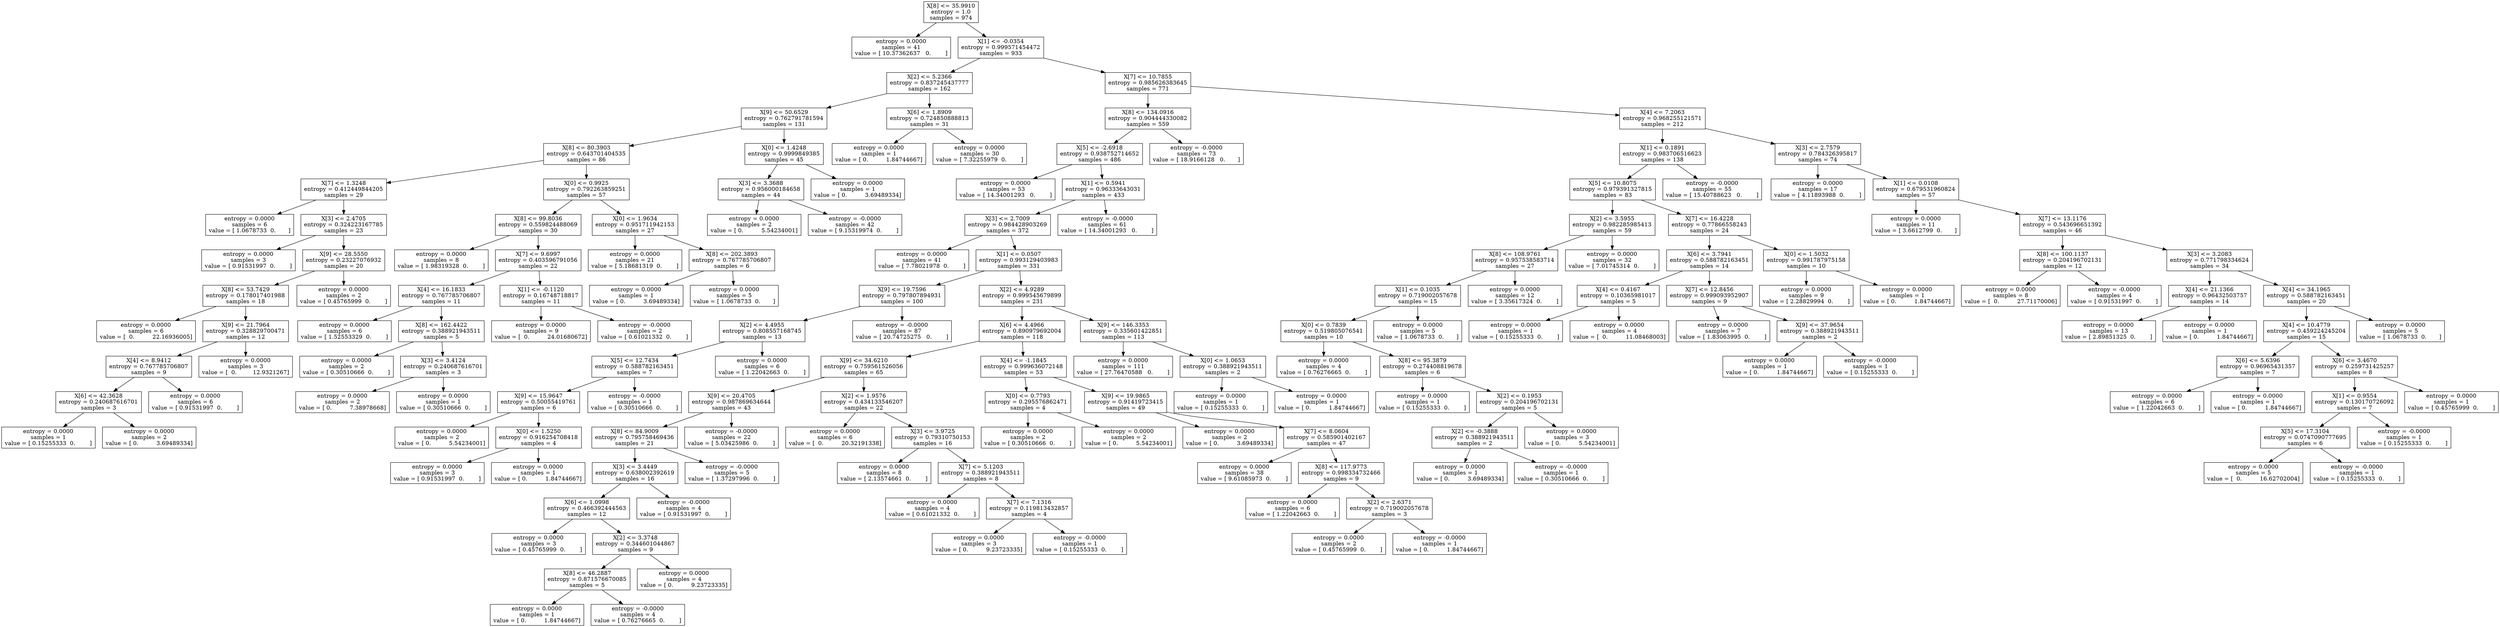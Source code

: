 digraph Tree {
0 [label="X[8] <= 35.9910\nentropy = 1.0\nsamples = 974", shape="box"] ;
1 [label="entropy = 0.0000\nsamples = 41\nvalue = [ 10.37362637   0.        ]", shape="box"] ;
0 -> 1 ;
2 [label="X[1] <= -0.0354\nentropy = 0.999571454472\nsamples = 933", shape="box"] ;
0 -> 2 ;
3 [label="X[2] <= 5.2366\nentropy = 0.837245437777\nsamples = 162", shape="box"] ;
2 -> 3 ;
4 [label="X[9] <= 50.6529\nentropy = 0.762791781594\nsamples = 131", shape="box"] ;
3 -> 4 ;
5 [label="X[8] <= 80.3903\nentropy = 0.643701404535\nsamples = 86", shape="box"] ;
4 -> 5 ;
6 [label="X[7] <= 1.3248\nentropy = 0.412449844205\nsamples = 29", shape="box"] ;
5 -> 6 ;
7 [label="entropy = 0.0000\nsamples = 6\nvalue = [ 1.0678733  0.       ]", shape="box"] ;
6 -> 7 ;
8 [label="X[3] <= 2.4705\nentropy = 0.324223167785\nsamples = 23", shape="box"] ;
6 -> 8 ;
9 [label="entropy = 0.0000\nsamples = 3\nvalue = [ 0.91531997  0.        ]", shape="box"] ;
8 -> 9 ;
10 [label="X[9] <= 28.5550\nentropy = 0.23227076932\nsamples = 20", shape="box"] ;
8 -> 10 ;
11 [label="X[8] <= 53.7429\nentropy = 0.178017401988\nsamples = 18", shape="box"] ;
10 -> 11 ;
12 [label="entropy = 0.0000\nsamples = 6\nvalue = [  0.          22.16936005]", shape="box"] ;
11 -> 12 ;
13 [label="X[9] <= 21.7964\nentropy = 0.328829700471\nsamples = 12", shape="box"] ;
11 -> 13 ;
14 [label="X[4] <= 8.9412\nentropy = 0.767785706807\nsamples = 9", shape="box"] ;
13 -> 14 ;
15 [label="X[6] <= 42.3628\nentropy = 0.240687616701\nsamples = 3", shape="box"] ;
14 -> 15 ;
16 [label="entropy = 0.0000\nsamples = 1\nvalue = [ 0.15255333  0.        ]", shape="box"] ;
15 -> 16 ;
17 [label="entropy = 0.0000\nsamples = 2\nvalue = [ 0.          3.69489334]", shape="box"] ;
15 -> 17 ;
18 [label="entropy = 0.0000\nsamples = 6\nvalue = [ 0.91531997  0.        ]", shape="box"] ;
14 -> 18 ;
19 [label="entropy = 0.0000\nsamples = 3\nvalue = [  0.         12.9321267]", shape="box"] ;
13 -> 19 ;
20 [label="entropy = 0.0000\nsamples = 2\nvalue = [ 0.45765999  0.        ]", shape="box"] ;
10 -> 20 ;
21 [label="X[0] <= 0.9925\nentropy = 0.792263859251\nsamples = 57", shape="box"] ;
5 -> 21 ;
22 [label="X[8] <= 99.8036\nentropy = 0.559824488069\nsamples = 30", shape="box"] ;
21 -> 22 ;
23 [label="entropy = 0.0000\nsamples = 8\nvalue = [ 1.98319328  0.        ]", shape="box"] ;
22 -> 23 ;
24 [label="X[7] <= 9.6997\nentropy = 0.403596791056\nsamples = 22", shape="box"] ;
22 -> 24 ;
25 [label="X[4] <= 16.1833\nentropy = 0.767785706807\nsamples = 11", shape="box"] ;
24 -> 25 ;
26 [label="entropy = 0.0000\nsamples = 6\nvalue = [ 1.52553329  0.        ]", shape="box"] ;
25 -> 26 ;
27 [label="X[8] <= 162.4422\nentropy = 0.388921943511\nsamples = 5", shape="box"] ;
25 -> 27 ;
28 [label="entropy = 0.0000\nsamples = 2\nvalue = [ 0.30510666  0.        ]", shape="box"] ;
27 -> 28 ;
29 [label="X[3] <= 3.4124\nentropy = 0.240687616701\nsamples = 3", shape="box"] ;
27 -> 29 ;
30 [label="entropy = 0.0000\nsamples = 2\nvalue = [ 0.          7.38978668]", shape="box"] ;
29 -> 30 ;
31 [label="entropy = 0.0000\nsamples = 1\nvalue = [ 0.30510666  0.        ]", shape="box"] ;
29 -> 31 ;
32 [label="X[1] <= -0.1120\nentropy = 0.16748718817\nsamples = 11", shape="box"] ;
24 -> 32 ;
33 [label="entropy = 0.0000\nsamples = 9\nvalue = [  0.          24.01680672]", shape="box"] ;
32 -> 33 ;
34 [label="entropy = -0.0000\nsamples = 2\nvalue = [ 0.61021332  0.        ]", shape="box"] ;
32 -> 34 ;
35 [label="X[0] <= 1.9634\nentropy = 0.951711942153\nsamples = 27", shape="box"] ;
21 -> 35 ;
36 [label="entropy = 0.0000\nsamples = 21\nvalue = [ 5.18681319  0.        ]", shape="box"] ;
35 -> 36 ;
37 [label="X[8] <= 202.3893\nentropy = 0.767785706807\nsamples = 6", shape="box"] ;
35 -> 37 ;
38 [label="entropy = 0.0000\nsamples = 1\nvalue = [ 0.          3.69489334]", shape="box"] ;
37 -> 38 ;
39 [label="entropy = 0.0000\nsamples = 5\nvalue = [ 1.0678733  0.       ]", shape="box"] ;
37 -> 39 ;
40 [label="X[0] <= 1.4248\nentropy = 0.9999849385\nsamples = 45", shape="box"] ;
4 -> 40 ;
41 [label="X[3] <= 3.3688\nentropy = 0.956000184658\nsamples = 44", shape="box"] ;
40 -> 41 ;
42 [label="entropy = 0.0000\nsamples = 2\nvalue = [ 0.          5.54234001]", shape="box"] ;
41 -> 42 ;
43 [label="entropy = -0.0000\nsamples = 42\nvalue = [ 9.15319974  0.        ]", shape="box"] ;
41 -> 43 ;
44 [label="entropy = 0.0000\nsamples = 1\nvalue = [ 0.          3.69489334]", shape="box"] ;
40 -> 44 ;
45 [label="X[6] <= 1.8909\nentropy = 0.724850888813\nsamples = 31", shape="box"] ;
3 -> 45 ;
46 [label="entropy = 0.0000\nsamples = 1\nvalue = [ 0.          1.84744667]", shape="box"] ;
45 -> 46 ;
47 [label="entropy = 0.0000\nsamples = 30\nvalue = [ 7.32255979  0.        ]", shape="box"] ;
45 -> 47 ;
48 [label="X[7] <= 10.7855\nentropy = 0.985626383645\nsamples = 771", shape="box"] ;
2 -> 48 ;
49 [label="X[8] <= 134.0916\nentropy = 0.904444330082\nsamples = 559", shape="box"] ;
48 -> 49 ;
50 [label="X[5] <= -2.6918\nentropy = 0.938752714652\nsamples = 486", shape="box"] ;
49 -> 50 ;
51 [label="entropy = 0.0000\nsamples = 53\nvalue = [ 14.34001293   0.        ]", shape="box"] ;
50 -> 51 ;
52 [label="X[1] <= 0.5941\nentropy = 0.96333643031\nsamples = 433", shape="box"] ;
50 -> 52 ;
53 [label="X[3] <= 2.7009\nentropy = 0.984428903269\nsamples = 372", shape="box"] ;
52 -> 53 ;
54 [label="entropy = 0.0000\nsamples = 41\nvalue = [ 7.78021978  0.        ]", shape="box"] ;
53 -> 54 ;
55 [label="X[1] <= 0.0507\nentropy = 0.993129403983\nsamples = 331", shape="box"] ;
53 -> 55 ;
56 [label="X[9] <= 19.7596\nentropy = 0.797807894931\nsamples = 100", shape="box"] ;
55 -> 56 ;
57 [label="X[2] <= 4.4955\nentropy = 0.808557168745\nsamples = 13", shape="box"] ;
56 -> 57 ;
58 [label="X[5] <= 12.7434\nentropy = 0.588782163451\nsamples = 7", shape="box"] ;
57 -> 58 ;
59 [label="X[9] <= 15.9647\nentropy = 0.50055419761\nsamples = 6", shape="box"] ;
58 -> 59 ;
60 [label="entropy = 0.0000\nsamples = 2\nvalue = [ 0.          5.54234001]", shape="box"] ;
59 -> 60 ;
61 [label="X[0] <= 1.5250\nentropy = 0.916254708418\nsamples = 4", shape="box"] ;
59 -> 61 ;
62 [label="entropy = 0.0000\nsamples = 3\nvalue = [ 0.91531997  0.        ]", shape="box"] ;
61 -> 62 ;
63 [label="entropy = 0.0000\nsamples = 1\nvalue = [ 0.          1.84744667]", shape="box"] ;
61 -> 63 ;
64 [label="entropy = -0.0000\nsamples = 1\nvalue = [ 0.30510666  0.        ]", shape="box"] ;
58 -> 64 ;
65 [label="entropy = 0.0000\nsamples = 6\nvalue = [ 1.22042663  0.        ]", shape="box"] ;
57 -> 65 ;
66 [label="entropy = -0.0000\nsamples = 87\nvalue = [ 20.74725275   0.        ]", shape="box"] ;
56 -> 66 ;
67 [label="X[2] <= 4.9289\nentropy = 0.999545679899\nsamples = 231", shape="box"] ;
55 -> 67 ;
68 [label="X[6] <= 4.4966\nentropy = 0.890979692004\nsamples = 118", shape="box"] ;
67 -> 68 ;
69 [label="X[9] <= 34.6210\nentropy = 0.759561526056\nsamples = 65", shape="box"] ;
68 -> 69 ;
70 [label="X[9] <= 20.4705\nentropy = 0.987869634644\nsamples = 43", shape="box"] ;
69 -> 70 ;
71 [label="X[8] <= 84.9009\nentropy = 0.795758469436\nsamples = 21", shape="box"] ;
70 -> 71 ;
72 [label="X[3] <= 3.4449\nentropy = 0.638002392619\nsamples = 16", shape="box"] ;
71 -> 72 ;
73 [label="X[6] <= 1.0998\nentropy = 0.466392444563\nsamples = 12", shape="box"] ;
72 -> 73 ;
74 [label="entropy = 0.0000\nsamples = 3\nvalue = [ 0.45765999  0.        ]", shape="box"] ;
73 -> 74 ;
75 [label="X[2] <= 3.3748\nentropy = 0.344601044867\nsamples = 9", shape="box"] ;
73 -> 75 ;
76 [label="X[8] <= 46.2887\nentropy = 0.871576670085\nsamples = 5", shape="box"] ;
75 -> 76 ;
77 [label="entropy = 0.0000\nsamples = 1\nvalue = [ 0.          1.84744667]", shape="box"] ;
76 -> 77 ;
78 [label="entropy = -0.0000\nsamples = 4\nvalue = [ 0.76276665  0.        ]", shape="box"] ;
76 -> 78 ;
79 [label="entropy = 0.0000\nsamples = 4\nvalue = [ 0.          9.23723335]", shape="box"] ;
75 -> 79 ;
80 [label="entropy = -0.0000\nsamples = 4\nvalue = [ 0.91531997  0.        ]", shape="box"] ;
72 -> 80 ;
81 [label="entropy = -0.0000\nsamples = 5\nvalue = [ 1.37297996  0.        ]", shape="box"] ;
71 -> 81 ;
82 [label="entropy = -0.0000\nsamples = 22\nvalue = [ 5.03425986  0.        ]", shape="box"] ;
70 -> 82 ;
83 [label="X[2] <= 1.9576\nentropy = 0.434133546207\nsamples = 22", shape="box"] ;
69 -> 83 ;
84 [label="entropy = 0.0000\nsamples = 6\nvalue = [  0.          20.32191338]", shape="box"] ;
83 -> 84 ;
85 [label="X[3] <= 3.9725\nentropy = 0.79310750153\nsamples = 16", shape="box"] ;
83 -> 85 ;
86 [label="entropy = 0.0000\nsamples = 8\nvalue = [ 2.13574661  0.        ]", shape="box"] ;
85 -> 86 ;
87 [label="X[7] <= 5.1203\nentropy = 0.388921943511\nsamples = 8", shape="box"] ;
85 -> 87 ;
88 [label="entropy = 0.0000\nsamples = 4\nvalue = [ 0.61021332  0.        ]", shape="box"] ;
87 -> 88 ;
89 [label="X[7] <= 7.1316\nentropy = 0.119813432857\nsamples = 4", shape="box"] ;
87 -> 89 ;
90 [label="entropy = 0.0000\nsamples = 3\nvalue = [ 0.          9.23723335]", shape="box"] ;
89 -> 90 ;
91 [label="entropy = -0.0000\nsamples = 1\nvalue = [ 0.15255333  0.        ]", shape="box"] ;
89 -> 91 ;
92 [label="X[4] <= -1.1845\nentropy = 0.999636072148\nsamples = 53", shape="box"] ;
68 -> 92 ;
93 [label="X[0] <= 0.7793\nentropy = 0.295576862471\nsamples = 4", shape="box"] ;
92 -> 93 ;
94 [label="entropy = 0.0000\nsamples = 2\nvalue = [ 0.30510666  0.        ]", shape="box"] ;
93 -> 94 ;
95 [label="entropy = 0.0000\nsamples = 2\nvalue = [ 0.          5.54234001]", shape="box"] ;
93 -> 95 ;
96 [label="X[9] <= 19.9865\nentropy = 0.91419723415\nsamples = 49", shape="box"] ;
92 -> 96 ;
97 [label="entropy = 0.0000\nsamples = 2\nvalue = [ 0.          3.69489334]", shape="box"] ;
96 -> 97 ;
98 [label="X[7] <= 8.0604\nentropy = 0.585901402167\nsamples = 47", shape="box"] ;
96 -> 98 ;
99 [label="entropy = 0.0000\nsamples = 38\nvalue = [ 9.61085973  0.        ]", shape="box"] ;
98 -> 99 ;
100 [label="X[8] <= 117.9773\nentropy = 0.998334732466\nsamples = 9", shape="box"] ;
98 -> 100 ;
101 [label="entropy = 0.0000\nsamples = 6\nvalue = [ 1.22042663  0.        ]", shape="box"] ;
100 -> 101 ;
102 [label="X[2] <= 2.6371\nentropy = 0.719002057678\nsamples = 3", shape="box"] ;
100 -> 102 ;
103 [label="entropy = 0.0000\nsamples = 2\nvalue = [ 0.45765999  0.        ]", shape="box"] ;
102 -> 103 ;
104 [label="entropy = -0.0000\nsamples = 1\nvalue = [ 0.          1.84744667]", shape="box"] ;
102 -> 104 ;
105 [label="X[9] <= 146.3353\nentropy = 0.335601422851\nsamples = 113", shape="box"] ;
67 -> 105 ;
106 [label="entropy = 0.0000\nsamples = 111\nvalue = [ 27.76470588   0.        ]", shape="box"] ;
105 -> 106 ;
107 [label="X[0] <= 1.0653\nentropy = 0.388921943511\nsamples = 2", shape="box"] ;
105 -> 107 ;
108 [label="entropy = 0.0000\nsamples = 1\nvalue = [ 0.15255333  0.        ]", shape="box"] ;
107 -> 108 ;
109 [label="entropy = 0.0000\nsamples = 1\nvalue = [ 0.          1.84744667]", shape="box"] ;
107 -> 109 ;
110 [label="entropy = -0.0000\nsamples = 61\nvalue = [ 14.34001293   0.        ]", shape="box"] ;
52 -> 110 ;
111 [label="entropy = -0.0000\nsamples = 73\nvalue = [ 18.9166128   0.       ]", shape="box"] ;
49 -> 111 ;
112 [label="X[4] <= 7.2063\nentropy = 0.968255121571\nsamples = 212", shape="box"] ;
48 -> 112 ;
113 [label="X[1] <= 0.1891\nentropy = 0.983706516623\nsamples = 138", shape="box"] ;
112 -> 113 ;
114 [label="X[5] <= 10.8075\nentropy = 0.979391327815\nsamples = 83", shape="box"] ;
113 -> 114 ;
115 [label="X[2] <= 3.5955\nentropy = 0.982285985413\nsamples = 59", shape="box"] ;
114 -> 115 ;
116 [label="X[8] <= 108.9761\nentropy = 0.957538583714\nsamples = 27", shape="box"] ;
115 -> 116 ;
117 [label="X[1] <= 0.1035\nentropy = 0.719002057678\nsamples = 15", shape="box"] ;
116 -> 117 ;
118 [label="X[0] <= 0.7839\nentropy = 0.519805076541\nsamples = 10", shape="box"] ;
117 -> 118 ;
119 [label="entropy = 0.0000\nsamples = 4\nvalue = [ 0.76276665  0.        ]", shape="box"] ;
118 -> 119 ;
120 [label="X[8] <= 95.3879\nentropy = 0.274408819678\nsamples = 6", shape="box"] ;
118 -> 120 ;
121 [label="entropy = 0.0000\nsamples = 1\nvalue = [ 0.15255333  0.        ]", shape="box"] ;
120 -> 121 ;
122 [label="X[2] <= 0.1953\nentropy = 0.204196702131\nsamples = 5", shape="box"] ;
120 -> 122 ;
123 [label="X[2] <= -0.3888\nentropy = 0.388921943511\nsamples = 2", shape="box"] ;
122 -> 123 ;
124 [label="entropy = 0.0000\nsamples = 1\nvalue = [ 0.          3.69489334]", shape="box"] ;
123 -> 124 ;
125 [label="entropy = -0.0000\nsamples = 1\nvalue = [ 0.30510666  0.        ]", shape="box"] ;
123 -> 125 ;
126 [label="entropy = 0.0000\nsamples = 3\nvalue = [ 0.          5.54234001]", shape="box"] ;
122 -> 126 ;
127 [label="entropy = 0.0000\nsamples = 5\nvalue = [ 1.0678733  0.       ]", shape="box"] ;
117 -> 127 ;
128 [label="entropy = 0.0000\nsamples = 12\nvalue = [ 3.35617324  0.        ]", shape="box"] ;
116 -> 128 ;
129 [label="entropy = 0.0000\nsamples = 32\nvalue = [ 7.01745314  0.        ]", shape="box"] ;
115 -> 129 ;
130 [label="X[7] <= 16.4228\nentropy = 0.77866558243\nsamples = 24", shape="box"] ;
114 -> 130 ;
131 [label="X[6] <= 3.7941\nentropy = 0.588782163451\nsamples = 14", shape="box"] ;
130 -> 131 ;
132 [label="X[4] <= 0.4167\nentropy = 0.10365981017\nsamples = 5", shape="box"] ;
131 -> 132 ;
133 [label="entropy = 0.0000\nsamples = 1\nvalue = [ 0.15255333  0.        ]", shape="box"] ;
132 -> 133 ;
134 [label="entropy = 0.0000\nsamples = 4\nvalue = [  0.          11.08468003]", shape="box"] ;
132 -> 134 ;
135 [label="X[7] <= 12.8456\nentropy = 0.999093952907\nsamples = 9", shape="box"] ;
131 -> 135 ;
136 [label="entropy = 0.0000\nsamples = 7\nvalue = [ 1.83063995  0.        ]", shape="box"] ;
135 -> 136 ;
137 [label="X[9] <= 37.9654\nentropy = 0.388921943511\nsamples = 2", shape="box"] ;
135 -> 137 ;
138 [label="entropy = 0.0000\nsamples = 1\nvalue = [ 0.          1.84744667]", shape="box"] ;
137 -> 138 ;
139 [label="entropy = -0.0000\nsamples = 1\nvalue = [ 0.15255333  0.        ]", shape="box"] ;
137 -> 139 ;
140 [label="X[0] <= 1.5032\nentropy = 0.991787975158\nsamples = 10", shape="box"] ;
130 -> 140 ;
141 [label="entropy = 0.0000\nsamples = 9\nvalue = [ 2.28829994  0.        ]", shape="box"] ;
140 -> 141 ;
142 [label="entropy = 0.0000\nsamples = 1\nvalue = [ 0.          1.84744667]", shape="box"] ;
140 -> 142 ;
143 [label="entropy = -0.0000\nsamples = 55\nvalue = [ 15.40788623   0.        ]", shape="box"] ;
113 -> 143 ;
144 [label="X[3] <= 2.7579\nentropy = 0.784326395817\nsamples = 74", shape="box"] ;
112 -> 144 ;
145 [label="entropy = 0.0000\nsamples = 17\nvalue = [ 4.11893988  0.        ]", shape="box"] ;
144 -> 145 ;
146 [label="X[1] <= 0.0108\nentropy = 0.679531960824\nsamples = 57", shape="box"] ;
144 -> 146 ;
147 [label="entropy = 0.0000\nsamples = 11\nvalue = [ 3.6612799  0.       ]", shape="box"] ;
146 -> 147 ;
148 [label="X[7] <= 13.1176\nentropy = 0.543696651392\nsamples = 46", shape="box"] ;
146 -> 148 ;
149 [label="X[8] <= 100.1137\nentropy = 0.204196702131\nsamples = 12", shape="box"] ;
148 -> 149 ;
150 [label="entropy = 0.0000\nsamples = 8\nvalue = [  0.          27.71170006]", shape="box"] ;
149 -> 150 ;
151 [label="entropy = -0.0000\nsamples = 4\nvalue = [ 0.91531997  0.        ]", shape="box"] ;
149 -> 151 ;
152 [label="X[3] <= 3.2083\nentropy = 0.771798334624\nsamples = 34", shape="box"] ;
148 -> 152 ;
153 [label="X[4] <= 21.1366\nentropy = 0.96432503757\nsamples = 14", shape="box"] ;
152 -> 153 ;
154 [label="entropy = 0.0000\nsamples = 13\nvalue = [ 2.89851325  0.        ]", shape="box"] ;
153 -> 154 ;
155 [label="entropy = 0.0000\nsamples = 1\nvalue = [ 0.          1.84744667]", shape="box"] ;
153 -> 155 ;
156 [label="X[4] <= 34.1965\nentropy = 0.588782163451\nsamples = 20", shape="box"] ;
152 -> 156 ;
157 [label="X[4] <= 10.4779\nentropy = 0.459224245204\nsamples = 15", shape="box"] ;
156 -> 157 ;
158 [label="X[6] <= 5.6396\nentropy = 0.96965431357\nsamples = 7", shape="box"] ;
157 -> 158 ;
159 [label="entropy = 0.0000\nsamples = 6\nvalue = [ 1.22042663  0.        ]", shape="box"] ;
158 -> 159 ;
160 [label="entropy = 0.0000\nsamples = 1\nvalue = [ 0.          1.84744667]", shape="box"] ;
158 -> 160 ;
161 [label="X[6] <= 3.4670\nentropy = 0.259731425257\nsamples = 8", shape="box"] ;
157 -> 161 ;
162 [label="X[1] <= 0.9554\nentropy = 0.130170726092\nsamples = 7", shape="box"] ;
161 -> 162 ;
163 [label="X[5] <= 17.3104\nentropy = 0.0747090777695\nsamples = 6", shape="box"] ;
162 -> 163 ;
164 [label="entropy = 0.0000\nsamples = 5\nvalue = [  0.          16.62702004]", shape="box"] ;
163 -> 164 ;
165 [label="entropy = -0.0000\nsamples = 1\nvalue = [ 0.15255333  0.        ]", shape="box"] ;
163 -> 165 ;
166 [label="entropy = -0.0000\nsamples = 1\nvalue = [ 0.15255333  0.        ]", shape="box"] ;
162 -> 166 ;
167 [label="entropy = 0.0000\nsamples = 1\nvalue = [ 0.45765999  0.        ]", shape="box"] ;
161 -> 167 ;
168 [label="entropy = 0.0000\nsamples = 5\nvalue = [ 1.0678733  0.       ]", shape="box"] ;
156 -> 168 ;
}